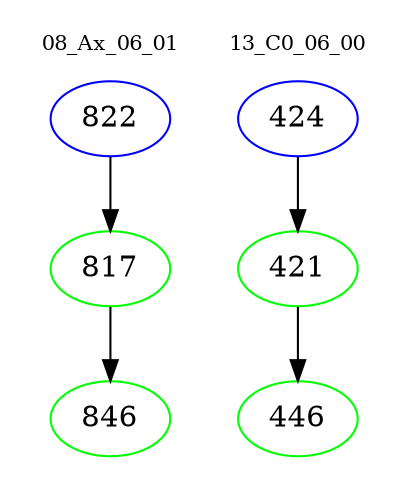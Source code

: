 digraph{
subgraph cluster_0 {
color = white
label = "08_Ax_06_01";
fontsize=10;
T0_822 [label="822", color="blue"]
T0_822 -> T0_817 [color="black"]
T0_817 [label="817", color="green"]
T0_817 -> T0_846 [color="black"]
T0_846 [label="846", color="green"]
}
subgraph cluster_1 {
color = white
label = "13_C0_06_00";
fontsize=10;
T1_424 [label="424", color="blue"]
T1_424 -> T1_421 [color="black"]
T1_421 [label="421", color="green"]
T1_421 -> T1_446 [color="black"]
T1_446 [label="446", color="green"]
}
}

